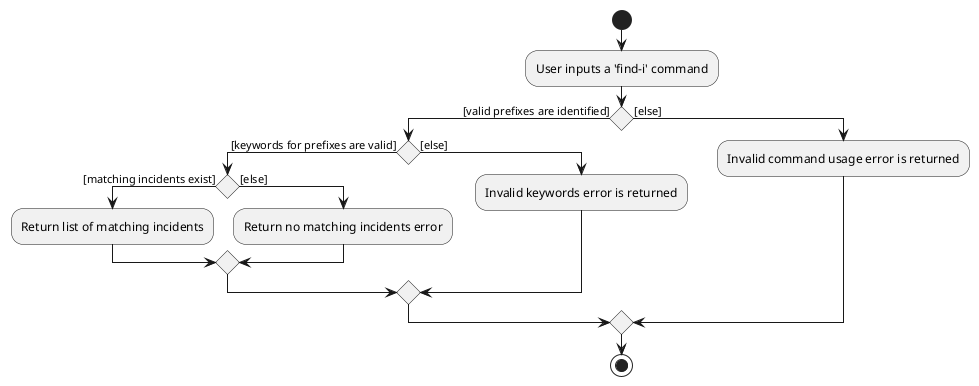 @startuml
start
:User inputs a 'find-i' command;

'Since the beta syntax does not support placing the condition outside the
'diamond we place it as the true branch instead.

if () then ([valid prefixes are identified])
    if () then ([keywords for prefixes are valid])
        if() then ([matching incidents exist])
        :Return list of matching incidents;
        else ([else])
        :Return no matching incidents error;
        endif
    else ([else])
    :Invalid keywords error is returned;
    endif
else ([else])
:Invalid command usage error is returned;
endif
stop
@enduml

